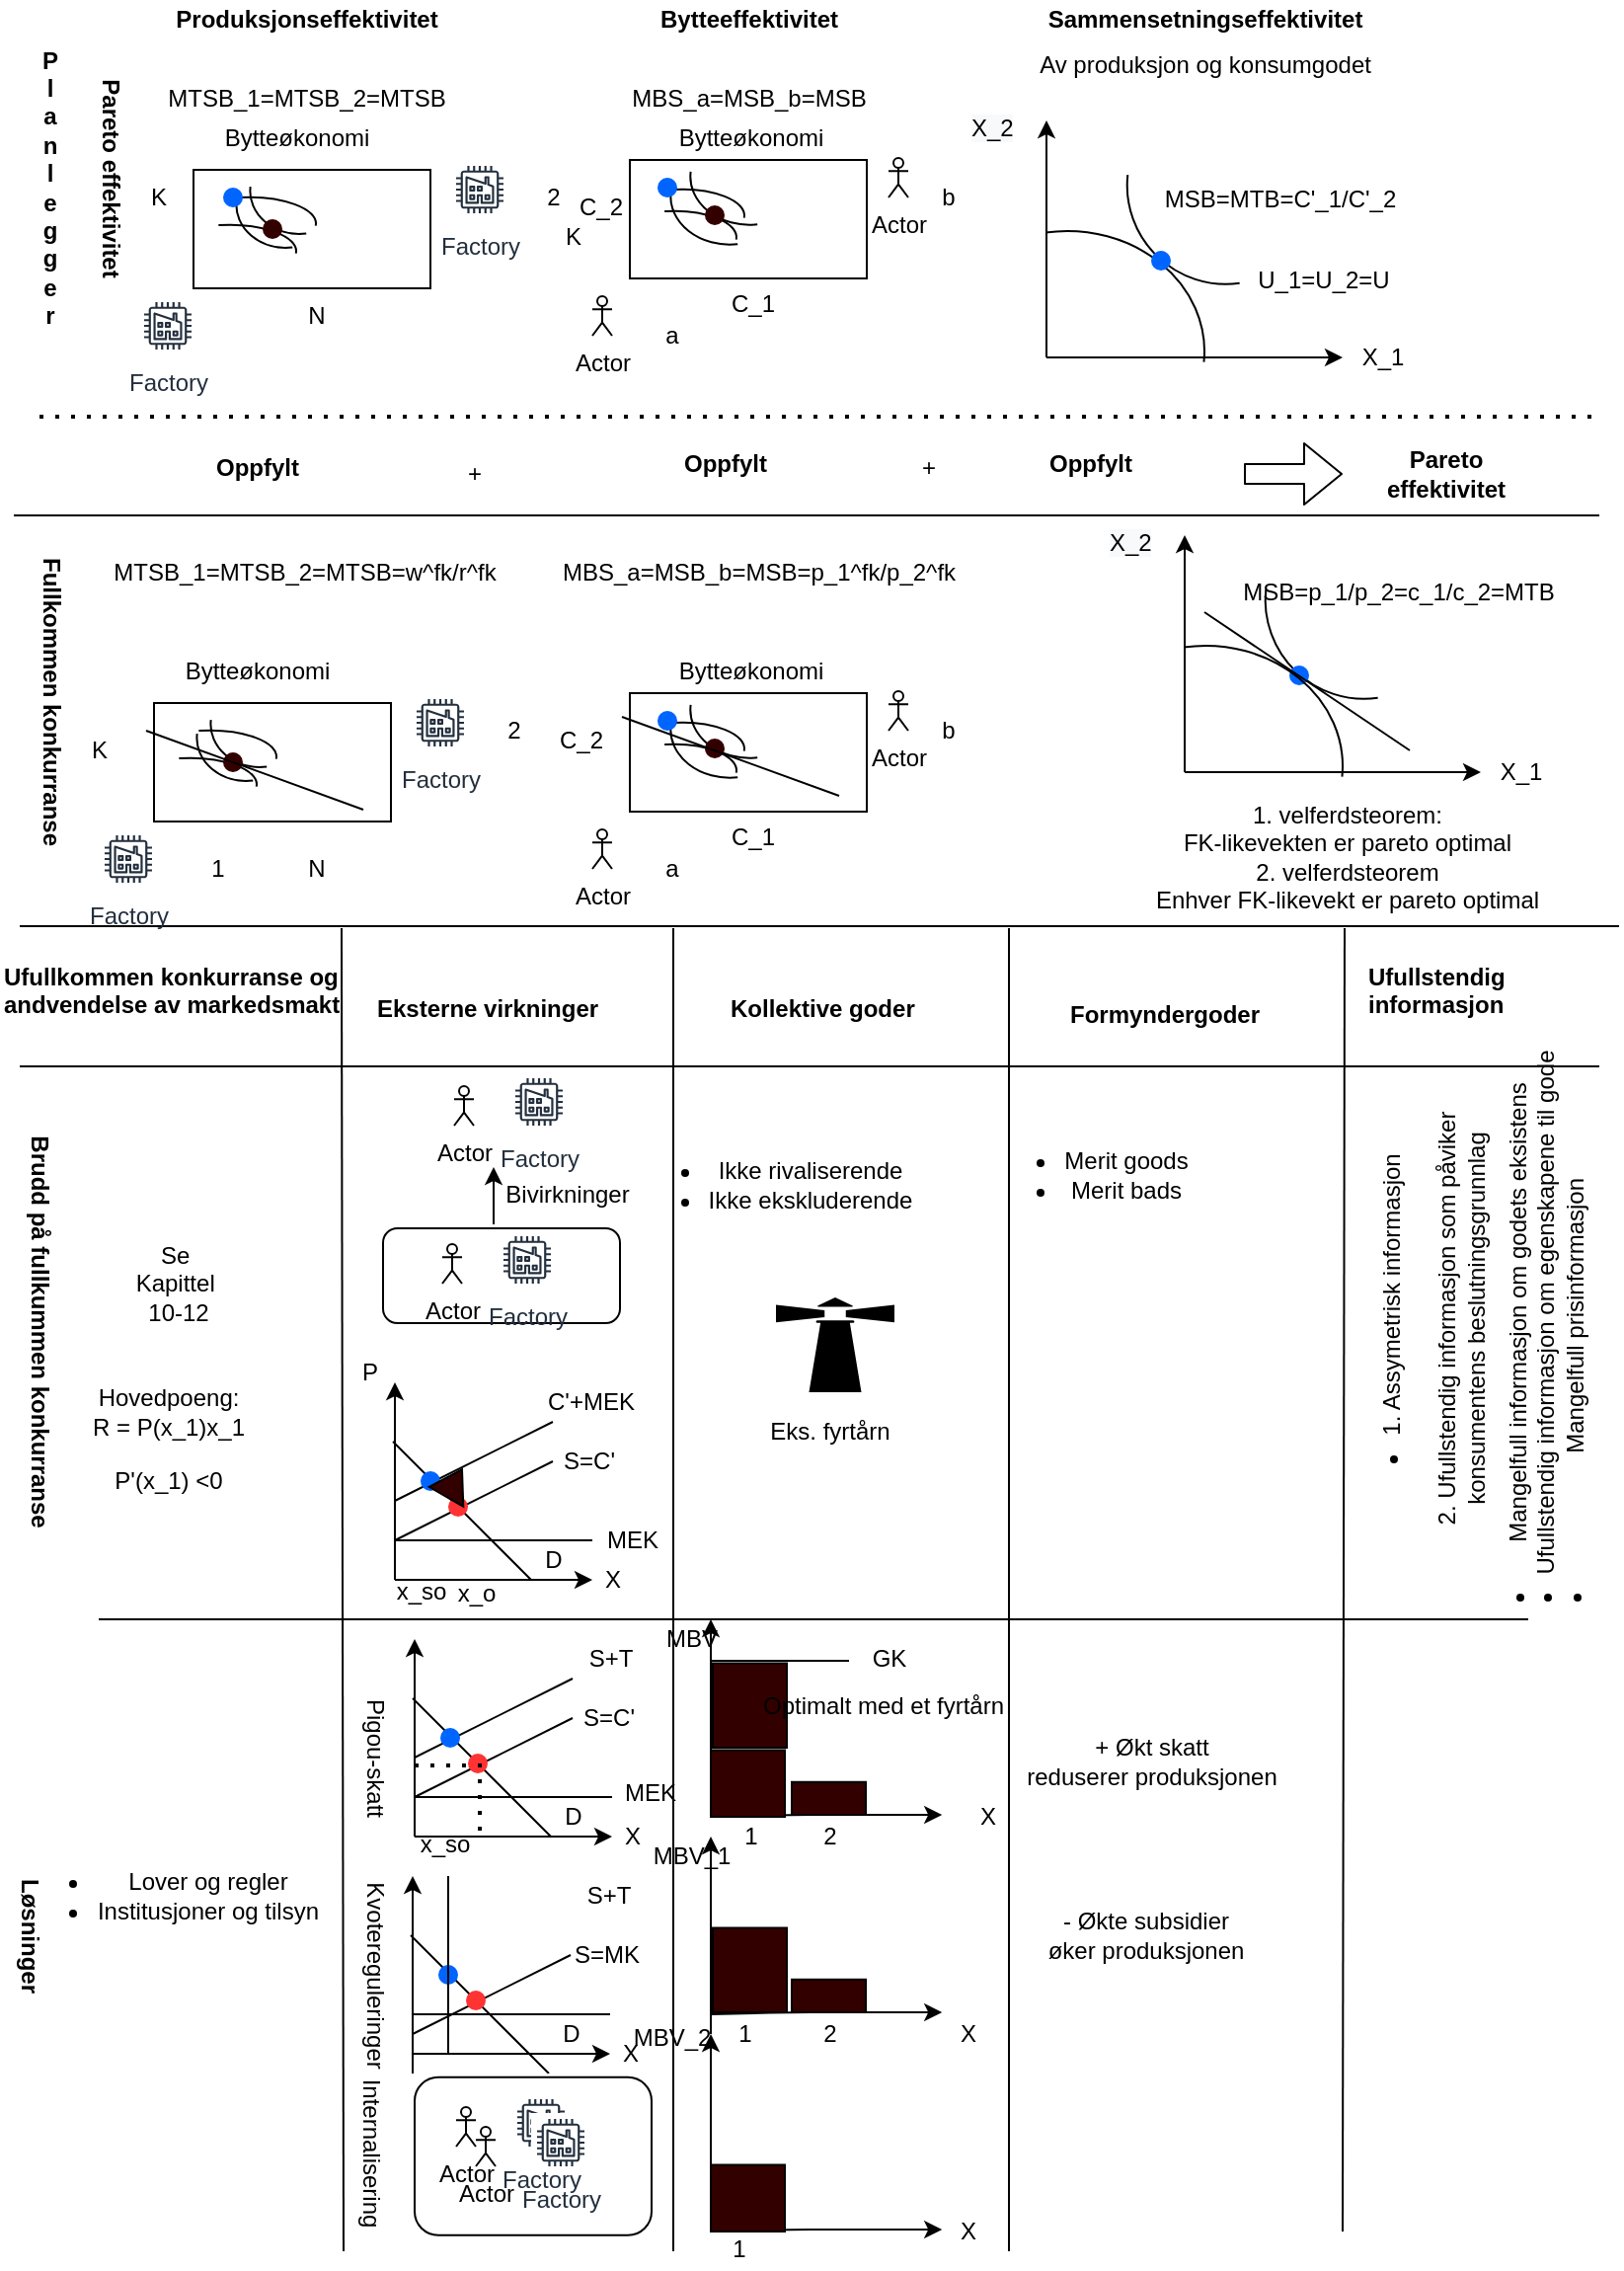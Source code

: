 <mxfile version="13.9.9" type="device"><diagram id="Ke8vl7Ej0EwvxAhwb8VZ" name="Page-1"><mxGraphModel dx="1107" dy="574" grid="1" gridSize="10" guides="1" tooltips="1" connect="1" arrows="1" fold="1" page="1" pageScale="1" pageWidth="827" pageHeight="1169" math="0" shadow="0"><root><mxCell id="0"/><mxCell id="1" parent="0"/><mxCell id="n0IRg9k3ANgAo2Xp6Pt6-3" value="" style="endArrow=none;html=1;" parent="1" edge="1"><mxGeometry width="50" height="50" relative="1" as="geometry"><mxPoint x="10" y="489" as="sourcePoint"/><mxPoint x="820" y="489" as="targetPoint"/></mxGeometry></mxCell><mxCell id="n0IRg9k3ANgAo2Xp6Pt6-4" value="" style="endArrow=none;html=1;" parent="1" edge="1"><mxGeometry width="50" height="50" relative="1" as="geometry"><mxPoint x="50" y="840" as="sourcePoint"/><mxPoint x="774" y="840" as="targetPoint"/></mxGeometry></mxCell><mxCell id="lIBfG_GsXMT6IO8kHWvg-17" value="&lt;b&gt;Løsninger&lt;/b&gt;" style="text;html=1;align=center;verticalAlign=middle;resizable=0;points=[];autosize=1;rotation=90;" parent="1" vertex="1"><mxGeometry x="-20" y="990" width="70" height="20" as="geometry"/></mxCell><mxCell id="InoarvdMMMXdoxbRlYpj-1" value="&lt;b&gt;Produksjonseffektivitet&lt;/b&gt;" style="text;html=1;align=center;verticalAlign=middle;resizable=0;points=[];autosize=1;" parent="1" vertex="1"><mxGeometry x="80" y="20" width="150" height="20" as="geometry"/></mxCell><mxCell id="InoarvdMMMXdoxbRlYpj-2" value="&lt;b&gt;Bytteeffektivitet&lt;/b&gt;" style="text;html=1;align=center;verticalAlign=middle;resizable=0;points=[];autosize=1;" parent="1" vertex="1"><mxGeometry x="324" y="20" width="110" height="20" as="geometry"/></mxCell><mxCell id="InoarvdMMMXdoxbRlYpj-3" value="&lt;b&gt;Sammensetningseffektivitet&lt;/b&gt;" style="text;html=1;align=center;verticalAlign=middle;resizable=0;points=[];autosize=1;" parent="1" vertex="1"><mxGeometry x="525" y="20" width="170" height="20" as="geometry"/></mxCell><mxCell id="J6nHSpGZE2uAEOGTY91F-17" value="&lt;b&gt;P&lt;br&gt;l&lt;br&gt;a&lt;br&gt;n&lt;br&gt;l&lt;br&gt;e&lt;br&gt;g&lt;br&gt;g&lt;br&gt;e&lt;br&gt;r&lt;/b&gt;" style="text;html=1;align=center;verticalAlign=middle;resizable=0;points=[];autosize=1;" parent="1" vertex="1"><mxGeometry x="15" y="40" width="20" height="150" as="geometry"/></mxCell><mxCell id="jiG9hRkLUQ8Kj24RZAQL-1" value="&lt;b&gt;Pareto effektivitet&lt;/b&gt;" style="text;html=1;align=center;verticalAlign=middle;resizable=0;points=[];autosize=1;rotation=90;" parent="1" vertex="1"><mxGeometry x="-4" y="100" width="120" height="20" as="geometry"/></mxCell><mxCell id="jiG9hRkLUQ8Kj24RZAQL-3" value="" style="endArrow=none;html=1;" parent="1" edge="1"><mxGeometry width="50" height="50" relative="1" as="geometry"><mxPoint x="174" y="1160" as="sourcePoint"/><mxPoint x="173" y="490" as="targetPoint"/></mxGeometry></mxCell><mxCell id="jiG9hRkLUQ8Kj24RZAQL-4" value="" style="endArrow=none;html=1;" parent="1" edge="1"><mxGeometry width="50" height="50" relative="1" as="geometry"><mxPoint x="341" y="1160" as="sourcePoint"/><mxPoint x="341" y="490" as="targetPoint"/></mxGeometry></mxCell><mxCell id="jiG9hRkLUQ8Kj24RZAQL-5" value="" style="endArrow=none;html=1;" parent="1" edge="1"><mxGeometry width="50" height="50" relative="1" as="geometry"><mxPoint x="511" y="1160" as="sourcePoint"/><mxPoint x="511" y="490" as="targetPoint"/></mxGeometry></mxCell><mxCell id="jiG9hRkLUQ8Kj24RZAQL-6" value="" style="endArrow=none;html=1;" parent="1" edge="1"><mxGeometry width="50" height="50" relative="1" as="geometry"><mxPoint x="680" y="1150" as="sourcePoint"/><mxPoint x="681" y="490" as="targetPoint"/></mxGeometry></mxCell><mxCell id="jiG9hRkLUQ8Kj24RZAQL-8" value="&lt;b&gt;Ufullkommen konkurranse og &lt;br&gt;andvendelse av markedsmakt&lt;/b&gt;" style="text;whiteSpace=wrap;html=1;" parent="1" vertex="1"><mxGeometry y="501" width="340" height="30" as="geometry"/></mxCell><mxCell id="jiG9hRkLUQ8Kj24RZAQL-10" value="&lt;b&gt;Eksterne virkninger&lt;/b&gt;" style="text;whiteSpace=wrap;html=1;" parent="1" vertex="1"><mxGeometry x="189" y="517" width="130" height="30" as="geometry"/></mxCell><mxCell id="jiG9hRkLUQ8Kj24RZAQL-11" value="&lt;b&gt;Kollektive goder&lt;/b&gt;" style="text;whiteSpace=wrap;html=1;" parent="1" vertex="1"><mxGeometry x="368" y="517" width="110" height="30" as="geometry"/></mxCell><mxCell id="jiG9hRkLUQ8Kj24RZAQL-12" value="&lt;b&gt;Formyndergoder&lt;/b&gt;" style="text;whiteSpace=wrap;html=1;" parent="1" vertex="1"><mxGeometry x="540" y="520" width="110" height="30" as="geometry"/></mxCell><mxCell id="jiG9hRkLUQ8Kj24RZAQL-13" value="&lt;b&gt;Ufullstendig &lt;br&gt;informasjon&lt;/b&gt;" style="text;whiteSpace=wrap;html=1;" parent="1" vertex="1"><mxGeometry x="691" y="501" width="129" height="30" as="geometry"/></mxCell><mxCell id="5MGxHbOWtzV9bT9rzeu6-6" value="" style="endArrow=classic;html=1;" parent="1" edge="1"><mxGeometry width="50" height="50" relative="1" as="geometry"><mxPoint x="200" y="820" as="sourcePoint"/><mxPoint x="200" y="720" as="targetPoint"/></mxGeometry></mxCell><mxCell id="5MGxHbOWtzV9bT9rzeu6-7" value="" style="endArrow=classic;html=1;" parent="1" edge="1"><mxGeometry width="50" height="50" relative="1" as="geometry"><mxPoint x="200" y="820" as="sourcePoint"/><mxPoint x="300" y="820" as="targetPoint"/></mxGeometry></mxCell><mxCell id="5MGxHbOWtzV9bT9rzeu6-10" value="Brudd på fullkummen konkurranse" style="text;html=1;align=center;verticalAlign=middle;resizable=0;points=[];autosize=1;rotation=90;fontStyle=1" parent="1" vertex="1"><mxGeometry x="-85" y="684" width="210" height="20" as="geometry"/></mxCell><mxCell id="5MGxHbOWtzV9bT9rzeu6-14" value="&lt;ul&gt;&lt;li&gt;Ikke rivaliserende&lt;/li&gt;&lt;li&gt;Ikke ekskluderende&lt;/li&gt;&lt;/ul&gt;" style="text;html=1;align=center;verticalAlign=middle;resizable=0;points=[];autosize=1;" parent="1" vertex="1"><mxGeometry x="310" y="590" width="160" height="60" as="geometry"/></mxCell><mxCell id="5MGxHbOWtzV9bT9rzeu6-17" value="" style="endArrow=classic;html=1;" parent="1" edge="1"><mxGeometry width="50" height="50" relative="1" as="geometry"><mxPoint x="360" y="940" as="sourcePoint"/><mxPoint x="360" y="840" as="targetPoint"/></mxGeometry></mxCell><mxCell id="5MGxHbOWtzV9bT9rzeu6-18" value="" style="endArrow=classic;html=1;exitX=0;exitY=1;exitDx=0;exitDy=0;" parent="1" edge="1"><mxGeometry width="50" height="50" relative="1" as="geometry"><mxPoint x="360" y="940" as="sourcePoint"/><mxPoint x="477.1" y="939" as="targetPoint"/><Array as="points"><mxPoint x="400" y="939"/></Array></mxGeometry></mxCell><mxCell id="5MGxHbOWtzV9bT9rzeu6-22" value="&lt;ul&gt;&lt;li&gt;Merit goods&lt;/li&gt;&lt;li&gt;Merit bads&lt;/li&gt;&lt;/ul&gt;" style="text;html=1;align=center;verticalAlign=middle;resizable=0;points=[];autosize=1;" parent="1" vertex="1"><mxGeometry x="490" y="585" width="120" height="60" as="geometry"/></mxCell><mxCell id="5MGxHbOWtzV9bT9rzeu6-23" value="&lt;ul&gt;&lt;li&gt;Mangelfull informasjon om godets eksistens&lt;/li&gt;&lt;li&gt;Ufullstendig informasjon om egenskapene til gode&lt;/li&gt;&lt;li&gt;Mangelfull prisinformasjon&amp;nbsp;&lt;/li&gt;&lt;/ul&gt;" style="text;html=1;align=center;verticalAlign=middle;resizable=0;points=[];autosize=1;rotation=-90;" parent="1" vertex="1"><mxGeometry x="623" y="670" width="320" height="70" as="geometry"/></mxCell><mxCell id="2TFAABhWng_a6qWc3IeO-2" value="" style="endArrow=none;html=1;" parent="1" edge="1"><mxGeometry width="50" height="50" relative="1" as="geometry"><mxPoint x="10" y="560" as="sourcePoint"/><mxPoint x="810" y="560" as="targetPoint"/></mxGeometry></mxCell><mxCell id="oHKfB_dPspw4DBNMBFtS-1" value="MBS_a=MSB_b=MSB" style="text;html=1;align=center;verticalAlign=middle;resizable=0;points=[];autosize=1;" parent="1" vertex="1"><mxGeometry x="314" y="60" width="130" height="20" as="geometry"/></mxCell><mxCell id="l291RPBEPv0exC0N5b2D-1" value="MTSB_1=MTSB_2=MTSB" style="text;html=1;align=center;verticalAlign=middle;resizable=0;points=[];autosize=1;" parent="1" vertex="1"><mxGeometry x="75" y="60" width="160" height="20" as="geometry"/></mxCell><mxCell id="l291RPBEPv0exC0N5b2D-2" value="Av produksjon og konsumgodet" style="text;html=1;align=center;verticalAlign=middle;resizable=0;points=[];autosize=1;" parent="1" vertex="1"><mxGeometry x="520" y="43" width="180" height="20" as="geometry"/></mxCell><mxCell id="l291RPBEPv0exC0N5b2D-3" value="" style="endArrow=classic;html=1;" parent="1" edge="1"><mxGeometry width="50" height="50" relative="1" as="geometry"><mxPoint x="530" y="201" as="sourcePoint"/><mxPoint x="530" y="81" as="targetPoint"/></mxGeometry></mxCell><mxCell id="l291RPBEPv0exC0N5b2D-4" value="" style="endArrow=classic;html=1;" parent="1" edge="1"><mxGeometry width="50" height="50" relative="1" as="geometry"><mxPoint x="530" y="201" as="sourcePoint"/><mxPoint x="680" y="201" as="targetPoint"/></mxGeometry></mxCell><mxCell id="l291RPBEPv0exC0N5b2D-5" value="X_1" style="text;html=1;align=center;verticalAlign=middle;resizable=0;points=[];autosize=1;" parent="1" vertex="1"><mxGeometry x="680" y="191" width="40" height="20" as="geometry"/></mxCell><mxCell id="l291RPBEPv0exC0N5b2D-6" value="&lt;span style=&quot;color: rgb(0 , 0 , 0) ; font-family: &amp;#34;helvetica&amp;#34; ; font-size: 12px ; font-style: normal ; font-weight: 400 ; letter-spacing: normal ; text-align: center ; text-indent: 0px ; text-transform: none ; word-spacing: 0px ; background-color: rgb(248 , 249 , 250) ; display: inline ; float: none&quot;&gt;X_2&lt;/span&gt;" style="text;whiteSpace=wrap;html=1;" parent="1" vertex="1"><mxGeometry x="490" y="71" width="50" height="30" as="geometry"/></mxCell><mxCell id="l291RPBEPv0exC0N5b2D-8" value="" style="verticalLabelPosition=bottom;verticalAlign=top;html=1;shape=mxgraph.basic.arc;startAngle=0.975;endAngle=0.264;rotation=0;" parent="1" vertex="1"><mxGeometry x="470.87" y="137" width="139.13" height="121.87" as="geometry"/></mxCell><mxCell id="l291RPBEPv0exC0N5b2D-13" value="" style="rounded=0;whiteSpace=wrap;html=1;" parent="1" vertex="1"><mxGeometry x="319" y="101" width="120" height="60" as="geometry"/></mxCell><mxCell id="l291RPBEPv0exC0N5b2D-14" value="Actor" style="shape=umlActor;verticalLabelPosition=bottom;verticalAlign=top;html=1;outlineConnect=0;" parent="1" vertex="1"><mxGeometry x="300" y="170" width="10" height="20" as="geometry"/></mxCell><mxCell id="l291RPBEPv0exC0N5b2D-15" value="Actor" style="shape=umlActor;verticalLabelPosition=bottom;verticalAlign=top;html=1;outlineConnect=0;" parent="1" vertex="1"><mxGeometry x="450" y="100" width="10" height="20" as="geometry"/></mxCell><mxCell id="l291RPBEPv0exC0N5b2D-16" value="Factory" style="outlineConnect=0;fontColor=#232F3E;gradientColor=none;strokeColor=#232F3E;fillColor=#ffffff;dashed=0;verticalLabelPosition=bottom;verticalAlign=top;align=center;html=1;fontSize=12;fontStyle=0;aspect=fixed;shape=mxgraph.aws4.resourceIcon;resIcon=mxgraph.aws4.factory;" parent="1" vertex="1"><mxGeometry x="70" y="170" width="30" height="30" as="geometry"/></mxCell><mxCell id="l291RPBEPv0exC0N5b2D-18" value="Factory" style="outlineConnect=0;fontColor=#232F3E;gradientColor=none;strokeColor=#232F3E;fillColor=#ffffff;dashed=0;verticalLabelPosition=bottom;verticalAlign=top;align=center;html=1;fontSize=12;fontStyle=0;aspect=fixed;shape=mxgraph.aws4.resourceIcon;resIcon=mxgraph.aws4.factory;" parent="1" vertex="1"><mxGeometry x="228" y="101" width="30" height="30" as="geometry"/></mxCell><mxCell id="l291RPBEPv0exC0N5b2D-19" value="" style="verticalLabelPosition=bottom;verticalAlign=top;html=1;shape=mxgraph.basic.arc;startAngle=0.975;endAngle=0.264;rotation=-179;" parent="1" vertex="1"><mxGeometry x="570.865" y="63.865" width="100" height="100" as="geometry"/></mxCell><mxCell id="l291RPBEPv0exC0N5b2D-20" value="" style="shape=ellipse;fillColor=#0065FF;strokeColor=none;html=1" parent="1" vertex="1"><mxGeometry x="583" y="147" width="10" height="10" as="geometry"/></mxCell><mxCell id="l291RPBEPv0exC0N5b2D-21" value="" style="verticalLabelPosition=bottom;verticalAlign=top;html=1;shape=mxgraph.basic.arc;startAngle=0.975;endAngle=0.264;rotation=-179;" parent="1" vertex="1"><mxGeometry x="339.65" y="95.4" width="59.42" height="48.44" as="geometry"/></mxCell><mxCell id="l291RPBEPv0exC0N5b2D-22" value="" style="verticalLabelPosition=bottom;verticalAlign=top;html=1;shape=mxgraph.basic.arc;startAngle=0.975;endAngle=0.264;rotation=0;" parent="1" vertex="1"><mxGeometry x="314" y="115.87" width="63" height="26.56" as="geometry"/></mxCell><mxCell id="l291RPBEPv0exC0N5b2D-23" value="" style="shape=ellipse;fillColor=#0065FF;strokeColor=none;html=1" parent="1" vertex="1"><mxGeometry x="333" y="110" width="10" height="10" as="geometry"/></mxCell><mxCell id="l291RPBEPv0exC0N5b2D-29" value="MBS_a=MSB_b=MSB=p_1^fk/p_2^fk" style="text;html=1;align=center;verticalAlign=middle;resizable=0;points=[];autosize=1;" parent="1" vertex="1"><mxGeometry x="279" y="300" width="210" height="20" as="geometry"/></mxCell><mxCell id="l291RPBEPv0exC0N5b2D-30" value="MTSB_1=MTSB_2=MTSB=w^fk/r^fk" style="text;html=1;align=center;verticalAlign=middle;resizable=0;points=[];autosize=1;" parent="1" vertex="1"><mxGeometry x="49" y="300" width="210" height="20" as="geometry"/></mxCell><mxCell id="l291RPBEPv0exC0N5b2D-32" value="MSB=MTB=C'_1/C'_2" style="text;html=1;align=center;verticalAlign=middle;resizable=0;points=[];autosize=1;" parent="1" vertex="1"><mxGeometry x="583" y="111" width="130" height="20" as="geometry"/></mxCell><mxCell id="l291RPBEPv0exC0N5b2D-33" value="" style="endArrow=classic;html=1;" parent="1" edge="1"><mxGeometry width="50" height="50" relative="1" as="geometry"><mxPoint x="600" y="411" as="sourcePoint"/><mxPoint x="600" y="291" as="targetPoint"/></mxGeometry></mxCell><mxCell id="l291RPBEPv0exC0N5b2D-34" value="" style="endArrow=classic;html=1;" parent="1" edge="1"><mxGeometry width="50" height="50" relative="1" as="geometry"><mxPoint x="600" y="411" as="sourcePoint"/><mxPoint x="750" y="411" as="targetPoint"/></mxGeometry></mxCell><mxCell id="l291RPBEPv0exC0N5b2D-35" value="X_1" style="text;html=1;align=center;verticalAlign=middle;resizable=0;points=[];autosize=1;" parent="1" vertex="1"><mxGeometry x="750" y="401" width="40" height="20" as="geometry"/></mxCell><mxCell id="l291RPBEPv0exC0N5b2D-36" value="&lt;span style=&quot;color: rgb(0 , 0 , 0) ; font-family: &amp;#34;helvetica&amp;#34; ; font-size: 12px ; font-style: normal ; font-weight: 400 ; letter-spacing: normal ; text-align: center ; text-indent: 0px ; text-transform: none ; word-spacing: 0px ; background-color: rgb(248 , 249 , 250) ; display: inline ; float: none&quot;&gt;X_2&lt;/span&gt;" style="text;whiteSpace=wrap;html=1;" parent="1" vertex="1"><mxGeometry x="560" y="281" width="50" height="30" as="geometry"/></mxCell><mxCell id="l291RPBEPv0exC0N5b2D-37" value="" style="verticalLabelPosition=bottom;verticalAlign=top;html=1;shape=mxgraph.basic.arc;startAngle=0.975;endAngle=0.264;rotation=-179;" parent="1" vertex="1"><mxGeometry x="640.865" y="273.865" width="100" height="100" as="geometry"/></mxCell><mxCell id="l291RPBEPv0exC0N5b2D-38" value="" style="shape=ellipse;fillColor=#0065FF;strokeColor=none;html=1" parent="1" vertex="1"><mxGeometry x="653" y="357" width="10" height="10" as="geometry"/></mxCell><mxCell id="l291RPBEPv0exC0N5b2D-40" value="" style="rounded=0;whiteSpace=wrap;html=1;" parent="1" vertex="1"><mxGeometry x="98" y="106" width="120" height="60" as="geometry"/></mxCell><mxCell id="l291RPBEPv0exC0N5b2D-41" value="" style="verticalLabelPosition=bottom;verticalAlign=top;html=1;shape=mxgraph.basic.arc;startAngle=0.975;endAngle=0.264;rotation=-179;" parent="1" vertex="1"><mxGeometry x="119.7" y="102.32" width="49.77" height="43.12" as="geometry"/></mxCell><mxCell id="l291RPBEPv0exC0N5b2D-42" value="" style="verticalLabelPosition=bottom;verticalAlign=top;html=1;shape=mxgraph.basic.arc;startAngle=0.975;endAngle=0.264;rotation=0;" parent="1" vertex="1"><mxGeometry x="92" y="119.87" width="68" height="26.56" as="geometry"/></mxCell><mxCell id="l291RPBEPv0exC0N5b2D-43" value="" style="shape=ellipse;fillColor=#0065FF;strokeColor=none;html=1" parent="1" vertex="1"><mxGeometry x="113" y="115" width="10" height="10" as="geometry"/></mxCell><mxCell id="l291RPBEPv0exC0N5b2D-44" value="+" style="text;html=1;align=center;verticalAlign=middle;resizable=0;points=[];autosize=1;" parent="1" vertex="1"><mxGeometry x="230" y="250" width="20" height="20" as="geometry"/></mxCell><mxCell id="l291RPBEPv0exC0N5b2D-45" value="Oppfylt" style="text;html=1;align=center;verticalAlign=middle;resizable=0;points=[];autosize=1;fontStyle=1" parent="1" vertex="1"><mxGeometry x="100" y="247" width="60" height="20" as="geometry"/></mxCell><mxCell id="l291RPBEPv0exC0N5b2D-46" value="Oppfylt" style="text;html=1;align=center;verticalAlign=middle;resizable=0;points=[];autosize=1;fontStyle=1" parent="1" vertex="1"><mxGeometry x="337" y="245" width="60" height="20" as="geometry"/></mxCell><mxCell id="l291RPBEPv0exC0N5b2D-47" value="Oppfylt" style="text;html=1;align=center;verticalAlign=middle;resizable=0;points=[];autosize=1;fontStyle=1" parent="1" vertex="1"><mxGeometry x="522" y="245" width="60" height="20" as="geometry"/></mxCell><mxCell id="l291RPBEPv0exC0N5b2D-50" value="" style="endArrow=none;html=1;" parent="1" edge="1"><mxGeometry width="50" height="50" relative="1" as="geometry"><mxPoint x="7" y="281" as="sourcePoint"/><mxPoint x="810" y="281" as="targetPoint"/></mxGeometry></mxCell><mxCell id="l291RPBEPv0exC0N5b2D-51" value="+" style="text;html=1;align=center;verticalAlign=middle;resizable=0;points=[];autosize=1;" parent="1" vertex="1"><mxGeometry x="460" y="247" width="20" height="20" as="geometry"/></mxCell><mxCell id="l291RPBEPv0exC0N5b2D-52" value="" style="shape=flexArrow;endArrow=classic;html=1;" parent="1" edge="1"><mxGeometry width="50" height="50" relative="1" as="geometry"><mxPoint x="630" y="260" as="sourcePoint"/><mxPoint x="680" y="260" as="targetPoint"/></mxGeometry></mxCell><mxCell id="l291RPBEPv0exC0N5b2D-53" value="&lt;b&gt;Pareto &lt;br&gt;effektivitet&lt;/b&gt;" style="text;html=1;align=center;verticalAlign=middle;resizable=0;points=[];autosize=1;rotation=0;" parent="1" vertex="1"><mxGeometry x="692" y="245" width="80" height="30" as="geometry"/></mxCell><mxCell id="l291RPBEPv0exC0N5b2D-54" value="" style="verticalLabelPosition=bottom;verticalAlign=top;html=1;shape=mxgraph.basic.arc;startAngle=0.975;endAngle=0.264;rotation=0;" parent="1" vertex="1"><mxGeometry x="540.87" y="347" width="139.13" height="121.87" as="geometry"/></mxCell><mxCell id="l291RPBEPv0exC0N5b2D-55" value="&lt;b&gt;Fullkommen konkurranse&lt;/b&gt;" style="text;html=1;align=center;verticalAlign=middle;resizable=0;points=[];autosize=1;rotation=90;" parent="1" vertex="1"><mxGeometry x="-54" y="365" width="160" height="20" as="geometry"/></mxCell><mxCell id="l291RPBEPv0exC0N5b2D-56" value="" style="endArrow=none;html=1;" parent="1" edge="1"><mxGeometry width="50" height="50" relative="1" as="geometry"><mxPoint x="610" y="330" as="sourcePoint"/><mxPoint x="714" y="400" as="targetPoint"/></mxGeometry></mxCell><mxCell id="l291RPBEPv0exC0N5b2D-57" value="MSB=p_1/p_2=c_1/c_2=MTB" style="text;html=1;align=center;verticalAlign=middle;resizable=0;points=[];autosize=1;" parent="1" vertex="1"><mxGeometry x="623" y="310" width="170" height="20" as="geometry"/></mxCell><mxCell id="l291RPBEPv0exC0N5b2D-58" value="1. velferdsteorem:&lt;br&gt;FK-likevekten er pareto optimal&lt;br&gt;2. velferdsteorem&lt;br&gt;Enhver FK-likevekt er pareto optimal" style="text;html=1;align=center;verticalAlign=middle;resizable=0;points=[];autosize=1;" parent="1" vertex="1"><mxGeometry x="577.47" y="424" width="210" height="60" as="geometry"/></mxCell><mxCell id="l291RPBEPv0exC0N5b2D-60" value="" style="endArrow=none;dashed=1;html=1;dashPattern=1 3;strokeWidth=2;" parent="1" edge="1"><mxGeometry width="50" height="50" relative="1" as="geometry"><mxPoint x="20" y="231" as="sourcePoint"/><mxPoint x="810" y="231" as="targetPoint"/></mxGeometry></mxCell><mxCell id="l291RPBEPv0exC0N5b2D-61" value="a" style="text;html=1;align=center;verticalAlign=middle;resizable=0;points=[];autosize=1;" parent="1" vertex="1"><mxGeometry x="330" y="180" width="20" height="20" as="geometry"/></mxCell><mxCell id="l291RPBEPv0exC0N5b2D-62" value="b" style="text;html=1;align=center;verticalAlign=middle;resizable=0;points=[];autosize=1;" parent="1" vertex="1"><mxGeometry x="470" y="110" width="20" height="20" as="geometry"/></mxCell><mxCell id="l291RPBEPv0exC0N5b2D-63" value="N" style="text;html=1;align=center;verticalAlign=middle;resizable=0;points=[];autosize=1;" parent="1" vertex="1"><mxGeometry x="150" y="170" width="20" height="20" as="geometry"/></mxCell><mxCell id="l291RPBEPv0exC0N5b2D-64" value="2" style="text;html=1;align=center;verticalAlign=middle;resizable=0;points=[];autosize=1;" parent="1" vertex="1"><mxGeometry x="270" y="110" width="20" height="20" as="geometry"/></mxCell><mxCell id="jZb1NV18ydKtr-wNUEVT-1" value="&lt;ul&gt;&lt;li&gt;Lover og regler&lt;/li&gt;&lt;li&gt;Institusjoner og tilsyn&lt;/li&gt;&lt;/ul&gt;" style="text;html=1;align=center;verticalAlign=middle;resizable=0;points=[];autosize=1;" parent="1" vertex="1"><mxGeometry y="950" width="170" height="60" as="geometry"/></mxCell><mxCell id="jZb1NV18ydKtr-wNUEVT-2" value="Se&amp;nbsp;&lt;br&gt;Kapittel&amp;nbsp;&lt;br&gt;10-12" style="text;html=1;align=center;verticalAlign=middle;resizable=0;points=[];autosize=1;" parent="1" vertex="1"><mxGeometry x="60" y="645" width="60" height="50" as="geometry"/></mxCell><mxCell id="jZb1NV18ydKtr-wNUEVT-3" value="Hovedpoeng:&lt;br&gt;R = P(x_1)x_1" style="text;html=1;align=center;verticalAlign=middle;resizable=0;points=[];autosize=1;" parent="1" vertex="1"><mxGeometry x="40" y="720" width="90" height="30" as="geometry"/></mxCell><mxCell id="jZb1NV18ydKtr-wNUEVT-4" value="P'(x_1) &amp;lt;0" style="text;html=1;align=center;verticalAlign=middle;resizable=0;points=[];autosize=1;" parent="1" vertex="1"><mxGeometry x="50" y="760" width="70" height="20" as="geometry"/></mxCell><mxCell id="jZb1NV18ydKtr-wNUEVT-6" value="Actor" style="shape=umlActor;verticalLabelPosition=bottom;verticalAlign=top;html=1;outlineConnect=0;" parent="1" vertex="1"><mxGeometry x="230" y="570" width="10" height="20" as="geometry"/></mxCell><mxCell id="jZb1NV18ydKtr-wNUEVT-7" value="Factory" style="outlineConnect=0;fontColor=#232F3E;gradientColor=none;strokeColor=#232F3E;fillColor=#ffffff;dashed=0;verticalLabelPosition=bottom;verticalAlign=top;align=center;html=1;fontSize=12;fontStyle=0;aspect=fixed;shape=mxgraph.aws4.resourceIcon;resIcon=mxgraph.aws4.factory;" parent="1" vertex="1"><mxGeometry x="258" y="563" width="30" height="30" as="geometry"/></mxCell><mxCell id="jZb1NV18ydKtr-wNUEVT-8" value="" style="rounded=1;whiteSpace=wrap;html=1;" parent="1" vertex="1"><mxGeometry x="194" y="642" width="120" height="48" as="geometry"/></mxCell><mxCell id="jZb1NV18ydKtr-wNUEVT-9" value="Actor" style="shape=umlActor;verticalLabelPosition=bottom;verticalAlign=top;html=1;outlineConnect=0;" parent="1" vertex="1"><mxGeometry x="224" y="650" width="10" height="20" as="geometry"/></mxCell><mxCell id="jZb1NV18ydKtr-wNUEVT-10" value="Factory" style="outlineConnect=0;fontColor=#232F3E;gradientColor=none;strokeColor=#232F3E;fillColor=#ffffff;dashed=0;verticalLabelPosition=bottom;verticalAlign=top;align=center;html=1;fontSize=12;fontStyle=0;aspect=fixed;shape=mxgraph.aws4.resourceIcon;resIcon=mxgraph.aws4.factory;" parent="1" vertex="1"><mxGeometry x="252" y="643" width="30" height="30" as="geometry"/></mxCell><mxCell id="jZb1NV18ydKtr-wNUEVT-11" value="" style="endArrow=classic;html=1;" parent="1" edge="1"><mxGeometry width="50" height="50" relative="1" as="geometry"><mxPoint x="250" y="640" as="sourcePoint"/><mxPoint x="250" y="611" as="targetPoint"/></mxGeometry></mxCell><mxCell id="jZb1NV18ydKtr-wNUEVT-12" value="Bivirkninger" style="text;html=1;align=center;verticalAlign=middle;resizable=0;points=[];autosize=1;" parent="1" vertex="1"><mxGeometry x="247" y="615" width="80" height="20" as="geometry"/></mxCell><mxCell id="jZb1NV18ydKtr-wNUEVT-13" value="Bytteøkonomi" style="text;html=1;align=center;verticalAlign=middle;resizable=0;points=[];autosize=1;" parent="1" vertex="1"><mxGeometry x="105" y="80" width="90" height="20" as="geometry"/></mxCell><mxCell id="jZb1NV18ydKtr-wNUEVT-14" value="Bytteøkonomi" style="text;html=1;align=center;verticalAlign=middle;resizable=0;points=[];autosize=1;" parent="1" vertex="1"><mxGeometry x="335" y="80" width="90" height="20" as="geometry"/></mxCell><mxCell id="jZb1NV18ydKtr-wNUEVT-15" value="U_1=U_2=U" style="text;html=1;align=center;verticalAlign=middle;resizable=0;points=[];autosize=1;" parent="1" vertex="1"><mxGeometry x="630" y="152" width="80" height="20" as="geometry"/></mxCell><mxCell id="jZb1NV18ydKtr-wNUEVT-16" value="" style="endArrow=none;html=1;" parent="1" edge="1"><mxGeometry width="50" height="50" relative="1" as="geometry"><mxPoint x="199" y="750" as="sourcePoint"/><mxPoint x="269" y="820" as="targetPoint"/></mxGeometry></mxCell><mxCell id="jZb1NV18ydKtr-wNUEVT-17" value="D" style="text;html=1;align=center;verticalAlign=middle;resizable=0;points=[];autosize=1;" parent="1" vertex="1"><mxGeometry x="270" y="800" width="20" height="20" as="geometry"/></mxCell><mxCell id="jZb1NV18ydKtr-wNUEVT-18" value="" style="endArrow=none;html=1;" parent="1" edge="1"><mxGeometry width="50" height="50" relative="1" as="geometry"><mxPoint x="200" y="800" as="sourcePoint"/><mxPoint x="300" y="800" as="targetPoint"/></mxGeometry></mxCell><mxCell id="jZb1NV18ydKtr-wNUEVT-19" value="MEK" style="text;html=1;align=center;verticalAlign=middle;resizable=0;points=[];autosize=1;" parent="1" vertex="1"><mxGeometry x="300" y="790" width="40" height="20" as="geometry"/></mxCell><mxCell id="jZb1NV18ydKtr-wNUEVT-20" value="" style="endArrow=none;html=1;" parent="1" edge="1"><mxGeometry width="50" height="50" relative="1" as="geometry"><mxPoint x="200" y="800" as="sourcePoint"/><mxPoint x="280" y="760" as="targetPoint"/></mxGeometry></mxCell><mxCell id="jZb1NV18ydKtr-wNUEVT-21" value="" style="endArrow=none;html=1;" parent="1" edge="1"><mxGeometry width="50" height="50" relative="1" as="geometry"><mxPoint x="200" y="780" as="sourcePoint"/><mxPoint x="280" y="740" as="targetPoint"/></mxGeometry></mxCell><mxCell id="jZb1NV18ydKtr-wNUEVT-22" value="S=C'" style="text;html=1;align=center;verticalAlign=middle;resizable=0;points=[];autosize=1;" parent="1" vertex="1"><mxGeometry x="278" y="750" width="40" height="20" as="geometry"/></mxCell><mxCell id="jZb1NV18ydKtr-wNUEVT-23" value="C'+MEK" style="text;html=1;align=center;verticalAlign=middle;resizable=0;points=[];autosize=1;" parent="1" vertex="1"><mxGeometry x="269" y="720" width="60" height="20" as="geometry"/></mxCell><mxCell id="jZb1NV18ydKtr-wNUEVT-24" value="X" style="text;html=1;align=center;verticalAlign=middle;resizable=0;points=[];autosize=1;" parent="1" vertex="1"><mxGeometry x="300" y="810" width="20" height="20" as="geometry"/></mxCell><mxCell id="jZb1NV18ydKtr-wNUEVT-25" value="P" style="text;html=1;align=center;verticalAlign=middle;resizable=0;points=[];autosize=1;" parent="1" vertex="1"><mxGeometry x="177" y="705" width="20" height="20" as="geometry"/></mxCell><mxCell id="jZb1NV18ydKtr-wNUEVT-26" value="" style="shape=ellipse;fillColor=#FF3333;strokeColor=none;html=1" parent="1" vertex="1"><mxGeometry x="227" y="778" width="10" height="10" as="geometry"/></mxCell><mxCell id="jZb1NV18ydKtr-wNUEVT-27" value="" style="shape=ellipse;fillColor=#0065FF;strokeColor=none;html=1" parent="1" vertex="1"><mxGeometry x="213" y="765" width="10" height="10" as="geometry"/></mxCell><mxCell id="jZb1NV18ydKtr-wNUEVT-28" value="" style="endArrow=classic;html=1;" parent="1" edge="1"><mxGeometry width="50" height="50" relative="1" as="geometry"><mxPoint x="210" y="950" as="sourcePoint"/><mxPoint x="210" y="850" as="targetPoint"/></mxGeometry></mxCell><mxCell id="jZb1NV18ydKtr-wNUEVT-29" value="" style="endArrow=classic;html=1;" parent="1" edge="1"><mxGeometry width="50" height="50" relative="1" as="geometry"><mxPoint x="210" y="950" as="sourcePoint"/><mxPoint x="310" y="950" as="targetPoint"/></mxGeometry></mxCell><mxCell id="jZb1NV18ydKtr-wNUEVT-30" value="" style="endArrow=none;html=1;" parent="1" edge="1"><mxGeometry width="50" height="50" relative="1" as="geometry"><mxPoint x="209" y="880" as="sourcePoint"/><mxPoint x="279" y="950" as="targetPoint"/></mxGeometry></mxCell><mxCell id="jZb1NV18ydKtr-wNUEVT-31" value="D" style="text;html=1;align=center;verticalAlign=middle;resizable=0;points=[];autosize=1;" parent="1" vertex="1"><mxGeometry x="280" y="930" width="20" height="20" as="geometry"/></mxCell><mxCell id="jZb1NV18ydKtr-wNUEVT-32" value="" style="endArrow=none;html=1;" parent="1" edge="1"><mxGeometry width="50" height="50" relative="1" as="geometry"><mxPoint x="210" y="930" as="sourcePoint"/><mxPoint x="310" y="930" as="targetPoint"/></mxGeometry></mxCell><mxCell id="jZb1NV18ydKtr-wNUEVT-33" value="" style="endArrow=none;html=1;" parent="1" edge="1"><mxGeometry width="50" height="50" relative="1" as="geometry"><mxPoint x="210" y="930" as="sourcePoint"/><mxPoint x="290" y="890" as="targetPoint"/></mxGeometry></mxCell><mxCell id="jZb1NV18ydKtr-wNUEVT-34" value="" style="endArrow=none;html=1;" parent="1" edge="1"><mxGeometry width="50" height="50" relative="1" as="geometry"><mxPoint x="210" y="910" as="sourcePoint"/><mxPoint x="290" y="870" as="targetPoint"/></mxGeometry></mxCell><mxCell id="jZb1NV18ydKtr-wNUEVT-35" value="S=C'" style="text;html=1;align=center;verticalAlign=middle;resizable=0;points=[];autosize=1;" parent="1" vertex="1"><mxGeometry x="288" y="880" width="40" height="20" as="geometry"/></mxCell><mxCell id="jZb1NV18ydKtr-wNUEVT-36" value="S+T" style="text;html=1;align=center;verticalAlign=middle;resizable=0;points=[];autosize=1;" parent="1" vertex="1"><mxGeometry x="289" y="850" width="40" height="20" as="geometry"/></mxCell><mxCell id="jZb1NV18ydKtr-wNUEVT-37" value="X" style="text;html=1;align=center;verticalAlign=middle;resizable=0;points=[];autosize=1;" parent="1" vertex="1"><mxGeometry x="310" y="940" width="20" height="20" as="geometry"/></mxCell><mxCell id="jZb1NV18ydKtr-wNUEVT-38" value="" style="shape=ellipse;fillColor=#FF3333;strokeColor=none;html=1" parent="1" vertex="1"><mxGeometry x="237" y="908" width="10" height="10" as="geometry"/></mxCell><mxCell id="jZb1NV18ydKtr-wNUEVT-39" value="" style="shape=ellipse;fillColor=#0065FF;strokeColor=none;html=1" parent="1" vertex="1"><mxGeometry x="223" y="895" width="10" height="10" as="geometry"/></mxCell><mxCell id="jZb1NV18ydKtr-wNUEVT-40" value="Pigou-skatt" style="text;html=1;align=center;verticalAlign=middle;resizable=0;points=[];autosize=1;rotation=90;" parent="1" vertex="1"><mxGeometry x="150" y="900" width="80" height="20" as="geometry"/></mxCell><mxCell id="jZb1NV18ydKtr-wNUEVT-41" value="" style="endArrow=classic;html=1;" parent="1" edge="1"><mxGeometry width="50" height="50" relative="1" as="geometry"><mxPoint x="209" y="1070" as="sourcePoint"/><mxPoint x="209" y="970" as="targetPoint"/></mxGeometry></mxCell><mxCell id="jZb1NV18ydKtr-wNUEVT-42" value="" style="endArrow=classic;html=1;" parent="1" edge="1"><mxGeometry width="50" height="50" relative="1" as="geometry"><mxPoint x="209" y="1060" as="sourcePoint"/><mxPoint x="309" y="1060" as="targetPoint"/></mxGeometry></mxCell><mxCell id="jZb1NV18ydKtr-wNUEVT-43" value="" style="endArrow=none;html=1;" parent="1" edge="1"><mxGeometry width="50" height="50" relative="1" as="geometry"><mxPoint x="208" y="1000" as="sourcePoint"/><mxPoint x="278" y="1070" as="targetPoint"/></mxGeometry></mxCell><mxCell id="jZb1NV18ydKtr-wNUEVT-44" value="D" style="text;html=1;align=center;verticalAlign=middle;resizable=0;points=[];autosize=1;" parent="1" vertex="1"><mxGeometry x="279" y="1040" width="20" height="20" as="geometry"/></mxCell><mxCell id="jZb1NV18ydKtr-wNUEVT-45" value="" style="endArrow=none;html=1;" parent="1" edge="1"><mxGeometry width="50" height="50" relative="1" as="geometry"><mxPoint x="209" y="1040" as="sourcePoint"/><mxPoint x="309" y="1040" as="targetPoint"/></mxGeometry></mxCell><mxCell id="jZb1NV18ydKtr-wNUEVT-46" value="" style="endArrow=none;html=1;" parent="1" edge="1"><mxGeometry width="50" height="50" relative="1" as="geometry"><mxPoint x="209" y="1050" as="sourcePoint"/><mxPoint x="289" y="1010" as="targetPoint"/></mxGeometry></mxCell><mxCell id="jZb1NV18ydKtr-wNUEVT-48" value="S=MK" style="text;html=1;align=center;verticalAlign=middle;resizable=0;points=[];autosize=1;" parent="1" vertex="1"><mxGeometry x="282" y="1000" width="50" height="20" as="geometry"/></mxCell><mxCell id="jZb1NV18ydKtr-wNUEVT-49" value="S+T" style="text;html=1;align=center;verticalAlign=middle;resizable=0;points=[];autosize=1;" parent="1" vertex="1"><mxGeometry x="288" y="970" width="40" height="20" as="geometry"/></mxCell><mxCell id="jZb1NV18ydKtr-wNUEVT-50" value="X" style="text;html=1;align=center;verticalAlign=middle;resizable=0;points=[];autosize=1;" parent="1" vertex="1"><mxGeometry x="309" y="1050" width="20" height="20" as="geometry"/></mxCell><mxCell id="jZb1NV18ydKtr-wNUEVT-51" value="" style="shape=ellipse;fillColor=#FF3333;strokeColor=none;html=1" parent="1" vertex="1"><mxGeometry x="236" y="1028" width="10" height="10" as="geometry"/></mxCell><mxCell id="jZb1NV18ydKtr-wNUEVT-52" value="" style="shape=ellipse;fillColor=#0065FF;strokeColor=none;html=1" parent="1" vertex="1"><mxGeometry x="222" y="1015" width="10" height="10" as="geometry"/></mxCell><mxCell id="jZb1NV18ydKtr-wNUEVT-53" value="" style="endArrow=none;html=1;" parent="1" edge="1"><mxGeometry width="50" height="50" relative="1" as="geometry"><mxPoint x="227" y="1060" as="sourcePoint"/><mxPoint x="227" y="970" as="targetPoint"/></mxGeometry></mxCell><mxCell id="jZb1NV18ydKtr-wNUEVT-54" value="Actor" style="shape=umlActor;verticalLabelPosition=bottom;verticalAlign=top;html=1;outlineConnect=0;" parent="1" vertex="1"><mxGeometry x="221" y="1077" width="10" height="20" as="geometry"/></mxCell><mxCell id="jZb1NV18ydKtr-wNUEVT-55" value="Factory" style="outlineConnect=0;fontColor=#232F3E;gradientColor=none;strokeColor=#232F3E;fillColor=#ffffff;dashed=0;verticalLabelPosition=bottom;verticalAlign=top;align=center;html=1;fontSize=12;fontStyle=0;aspect=fixed;shape=mxgraph.aws4.resourceIcon;resIcon=mxgraph.aws4.factory;" parent="1" vertex="1"><mxGeometry x="249" y="1070" width="30" height="30" as="geometry"/></mxCell><mxCell id="jZb1NV18ydKtr-wNUEVT-56" value="" style="rounded=1;whiteSpace=wrap;html=1;" parent="1" vertex="1"><mxGeometry x="210" y="1071.88" width="120" height="80" as="geometry"/></mxCell><mxCell id="jZb1NV18ydKtr-wNUEVT-61" value="Kvotereguleringer" style="text;html=1;align=center;verticalAlign=middle;resizable=0;points=[];autosize=1;rotation=90;" parent="1" vertex="1"><mxGeometry x="135" y="1010" width="110" height="20" as="geometry"/></mxCell><mxCell id="jZb1NV18ydKtr-wNUEVT-63" value="Actor" style="shape=umlActor;verticalLabelPosition=bottom;verticalAlign=top;html=1;outlineConnect=0;" parent="1" vertex="1"><mxGeometry x="231" y="1087" width="10" height="20" as="geometry"/></mxCell><mxCell id="jZb1NV18ydKtr-wNUEVT-64" value="Factory" style="outlineConnect=0;fontColor=#232F3E;gradientColor=none;strokeColor=#232F3E;fillColor=#ffffff;dashed=0;verticalLabelPosition=bottom;verticalAlign=top;align=center;html=1;fontSize=12;fontStyle=0;aspect=fixed;shape=mxgraph.aws4.resourceIcon;resIcon=mxgraph.aws4.factory;" parent="1" vertex="1"><mxGeometry x="259" y="1080" width="30" height="30" as="geometry"/></mxCell><mxCell id="jZb1NV18ydKtr-wNUEVT-65" value="Actor" style="shape=umlActor;verticalLabelPosition=bottom;verticalAlign=top;html=1;outlineConnect=0;" parent="1" vertex="1"><mxGeometry x="241" y="1097" width="10" height="20" as="geometry"/></mxCell><mxCell id="jZb1NV18ydKtr-wNUEVT-66" value="Factory" style="outlineConnect=0;fontColor=#232F3E;gradientColor=none;strokeColor=#232F3E;fillColor=#ffffff;dashed=0;verticalLabelPosition=bottom;verticalAlign=top;align=center;html=1;fontSize=12;fontStyle=0;aspect=fixed;shape=mxgraph.aws4.resourceIcon;resIcon=mxgraph.aws4.factory;" parent="1" vertex="1"><mxGeometry x="269" y="1090" width="30" height="30" as="geometry"/></mxCell><mxCell id="jZb1NV18ydKtr-wNUEVT-67" value="Internalisering" style="text;html=1;align=center;verticalAlign=middle;resizable=0;points=[];autosize=1;rotation=90;" parent="1" vertex="1"><mxGeometry x="143" y="1100" width="90" height="20" as="geometry"/></mxCell><mxCell id="jZb1NV18ydKtr-wNUEVT-68" value="" style="endArrow=none;dashed=1;html=1;dashPattern=1 3;strokeWidth=2;entryX=0.26;entryY=1.3;entryDx=0;entryDy=0;entryPerimeter=0;" parent="1" edge="1"><mxGeometry width="50" height="50" relative="1" as="geometry"><mxPoint x="243" y="947" as="sourcePoint"/><mxPoint x="243" y="913" as="targetPoint"/></mxGeometry></mxCell><mxCell id="jZb1NV18ydKtr-wNUEVT-69" value="" style="endArrow=none;dashed=1;html=1;dashPattern=1 3;strokeWidth=2;" parent="1" edge="1"><mxGeometry width="50" height="50" relative="1" as="geometry"><mxPoint x="210" y="914" as="sourcePoint"/><mxPoint x="244" y="914" as="targetPoint"/></mxGeometry></mxCell><mxCell id="jZb1NV18ydKtr-wNUEVT-72" value="" style="shape=mxgraph.signs.transportation.lighthouse_1;html=1;pointerEvents=1;fillColor=#000000;strokeColor=none;verticalLabelPosition=bottom;verticalAlign=top;align=center;" parent="1" vertex="1"><mxGeometry x="393" y="677" width="60" height="48" as="geometry"/></mxCell><mxCell id="jZb1NV18ydKtr-wNUEVT-75" value="Eks. fyrtårn" style="text;html=1;align=center;verticalAlign=middle;resizable=0;points=[];autosize=1;" parent="1" vertex="1"><mxGeometry x="380" y="735" width="80" height="20" as="geometry"/></mxCell><mxCell id="jZb1NV18ydKtr-wNUEVT-77" value="" style="endArrow=classic;html=1;" parent="1" edge="1"><mxGeometry width="50" height="50" relative="1" as="geometry"><mxPoint x="360" y="1050" as="sourcePoint"/><mxPoint x="360" y="950" as="targetPoint"/></mxGeometry></mxCell><mxCell id="jZb1NV18ydKtr-wNUEVT-78" value="" style="endArrow=classic;html=1;exitX=0;exitY=1;exitDx=0;exitDy=0;" parent="1" edge="1"><mxGeometry width="50" height="50" relative="1" as="geometry"><mxPoint x="360" y="1040" as="sourcePoint"/><mxPoint x="477.1" y="1039" as="targetPoint"/><Array as="points"><mxPoint x="400" y="1039"/></Array></mxGeometry></mxCell><mxCell id="jZb1NV18ydKtr-wNUEVT-79" value="" style="endArrow=classic;html=1;" parent="1" edge="1"><mxGeometry width="50" height="50" relative="1" as="geometry"><mxPoint x="360" y="1150" as="sourcePoint"/><mxPoint x="360" y="1050" as="targetPoint"/></mxGeometry></mxCell><mxCell id="jZb1NV18ydKtr-wNUEVT-80" value="" style="endArrow=classic;html=1;exitX=0;exitY=1;exitDx=0;exitDy=0;" parent="1" edge="1"><mxGeometry width="50" height="50" relative="1" as="geometry"><mxPoint x="360" y="1150" as="sourcePoint"/><mxPoint x="477.1" y="1149" as="targetPoint"/><Array as="points"><mxPoint x="400" y="1149"/></Array></mxGeometry></mxCell><mxCell id="jZb1NV18ydKtr-wNUEVT-81" value="" style="rounded=0;whiteSpace=wrap;html=1;fillColor=#330000;rotation=-90;" parent="1" vertex="1"><mxGeometry x="361.88" y="1114.38" width="33.75" height="37.5" as="geometry"/></mxCell><mxCell id="jZb1NV18ydKtr-wNUEVT-82" value="" style="rounded=0;whiteSpace=wrap;html=1;fillColor=#330000;rotation=-90;" parent="1" vertex="1"><mxGeometry x="358.38" y="998.88" width="42.75" height="37.5" as="geometry"/></mxCell><mxCell id="jZb1NV18ydKtr-wNUEVT-83" value="" style="rounded=0;whiteSpace=wrap;html=1;fillColor=#330000;rotation=-90;" parent="1" vertex="1"><mxGeometry x="411.45" y="1011.95" width="16.62" height="37.5" as="geometry"/></mxCell><mxCell id="jZb1NV18ydKtr-wNUEVT-84" value="" style="rounded=0;whiteSpace=wrap;html=1;fillColor=#330000;rotation=-90;" parent="1" vertex="1"><mxGeometry x="361.88" y="904.38" width="33.75" height="37.5" as="geometry"/></mxCell><mxCell id="jZb1NV18ydKtr-wNUEVT-85" value="" style="rounded=0;whiteSpace=wrap;html=1;fillColor=#330000;rotation=-90;" parent="1" vertex="1"><mxGeometry x="358.38" y="864.88" width="42.75" height="37.5" as="geometry"/></mxCell><mxCell id="jZb1NV18ydKtr-wNUEVT-86" value="" style="rounded=0;whiteSpace=wrap;html=1;fillColor=#330000;rotation=-90;" parent="1" vertex="1"><mxGeometry x="411.45" y="911.95" width="16.62" height="37.5" as="geometry"/></mxCell><mxCell id="jZb1NV18ydKtr-wNUEVT-87" value="MBV" style="text;html=1;align=center;verticalAlign=middle;resizable=0;points=[];autosize=1;" parent="1" vertex="1"><mxGeometry x="330" y="840" width="40" height="20" as="geometry"/></mxCell><mxCell id="jZb1NV18ydKtr-wNUEVT-88" value="MBV_1" style="text;html=1;align=center;verticalAlign=middle;resizable=0;points=[];autosize=1;" parent="1" vertex="1"><mxGeometry x="325" y="950" width="50" height="20" as="geometry"/></mxCell><mxCell id="jZb1NV18ydKtr-wNUEVT-90" value="MBV_2" style="text;html=1;align=center;verticalAlign=middle;resizable=0;points=[];autosize=1;" parent="1" vertex="1"><mxGeometry x="315" y="1042" width="50" height="20" as="geometry"/></mxCell><mxCell id="jZb1NV18ydKtr-wNUEVT-91" value="X" style="text;html=1;align=center;verticalAlign=middle;resizable=0;points=[];autosize=1;" parent="1" vertex="1"><mxGeometry x="490" y="930" width="20" height="20" as="geometry"/></mxCell><mxCell id="jZb1NV18ydKtr-wNUEVT-92" value="X" style="text;html=1;align=center;verticalAlign=middle;resizable=0;points=[];autosize=1;" parent="1" vertex="1"><mxGeometry x="480" y="1040" width="20" height="20" as="geometry"/></mxCell><mxCell id="jZb1NV18ydKtr-wNUEVT-93" value="X" style="text;html=1;align=center;verticalAlign=middle;resizable=0;points=[];autosize=1;" parent="1" vertex="1"><mxGeometry x="480" y="1140" width="20" height="20" as="geometry"/></mxCell><mxCell id="jZb1NV18ydKtr-wNUEVT-94" value="" style="endArrow=none;html=1;" parent="1" edge="1"><mxGeometry width="50" height="50" relative="1" as="geometry"><mxPoint x="360" y="861" as="sourcePoint"/><mxPoint x="430" y="861" as="targetPoint"/></mxGeometry></mxCell><mxCell id="jZb1NV18ydKtr-wNUEVT-95" value="GK" style="text;html=1;align=center;verticalAlign=middle;resizable=0;points=[];autosize=1;" parent="1" vertex="1"><mxGeometry x="435" y="850" width="30" height="20" as="geometry"/></mxCell><mxCell id="jZb1NV18ydKtr-wNUEVT-96" value="1" style="text;html=1;align=center;verticalAlign=middle;resizable=0;points=[];autosize=1;" parent="1" vertex="1"><mxGeometry x="370" y="940" width="20" height="20" as="geometry"/></mxCell><mxCell id="jZb1NV18ydKtr-wNUEVT-97" value="2" style="text;html=1;align=center;verticalAlign=middle;resizable=0;points=[];autosize=1;" parent="1" vertex="1"><mxGeometry x="410" y="940" width="20" height="20" as="geometry"/></mxCell><mxCell id="jZb1NV18ydKtr-wNUEVT-98" value="+ Økt skatt &lt;br&gt;reduserer produksjonen" style="text;html=1;align=center;verticalAlign=middle;resizable=0;points=[];autosize=1;" parent="1" vertex="1"><mxGeometry x="513" y="896.95" width="140" height="30" as="geometry"/></mxCell><mxCell id="jZb1NV18ydKtr-wNUEVT-99" value="- Økte subsidier &lt;br&gt;øker produksjonen" style="text;html=1;align=center;verticalAlign=middle;resizable=0;points=[];autosize=1;" parent="1" vertex="1"><mxGeometry x="525" y="985" width="110" height="30" as="geometry"/></mxCell><mxCell id="jZb1NV18ydKtr-wNUEVT-102" value="&lt;ul&gt;&lt;li&gt;1. Assymetrisk informasjon&lt;/li&gt;&lt;/ul&gt;" style="text;html=1;align=center;verticalAlign=middle;resizable=0;points=[];autosize=1;rotation=-90;" parent="1" vertex="1"><mxGeometry x="605" y="676" width="200" height="40" as="geometry"/></mxCell><mxCell id="FD8E8HUYlFxeIkQOuEAU-1" value="" style="verticalLabelPosition=bottom;verticalAlign=top;html=1;shape=mxgraph.basic.arc;startAngle=0.975;endAngle=0.264;rotation=-179;" parent="1" vertex="1"><mxGeometry x="126.7" y="95.32" width="49.77" height="43.12" as="geometry"/></mxCell><mxCell id="FD8E8HUYlFxeIkQOuEAU-2" value="" style="verticalLabelPosition=bottom;verticalAlign=top;html=1;shape=mxgraph.basic.arc;startAngle=0.975;endAngle=0.264;rotation=0;" parent="1" vertex="1"><mxGeometry x="82" y="133.87" width="68" height="26.56" as="geometry"/></mxCell><mxCell id="FD8E8HUYlFxeIkQOuEAU-3" value="" style="shape=ellipse;fillColor=#330000;strokeColor=none;html=1" parent="1" vertex="1"><mxGeometry x="133" y="131" width="10" height="10" as="geometry"/></mxCell><mxCell id="FD8E8HUYlFxeIkQOuEAU-4" value="" style="verticalLabelPosition=bottom;verticalAlign=top;html=1;shape=mxgraph.basic.arc;startAngle=0.975;endAngle=0.264;rotation=-179;" parent="1" vertex="1"><mxGeometry x="349.65" y="85.4" width="59.42" height="48.44" as="geometry"/></mxCell><mxCell id="FD8E8HUYlFxeIkQOuEAU-5" value="" style="verticalLabelPosition=bottom;verticalAlign=top;html=1;shape=mxgraph.basic.arc;startAngle=0.975;endAngle=0.264;rotation=0;" parent="1" vertex="1"><mxGeometry x="310" y="126.87" width="63" height="26.56" as="geometry"/></mxCell><mxCell id="FD8E8HUYlFxeIkQOuEAU-6" value="" style="shape=ellipse;fillColor=#330000;strokeColor=none;html=1" parent="1" vertex="1"><mxGeometry x="357" y="124" width="10" height="10" as="geometry"/></mxCell><mxCell id="FD8E8HUYlFxeIkQOuEAU-8" value="Factory" style="outlineConnect=0;fontColor=#232F3E;gradientColor=none;strokeColor=#232F3E;fillColor=#ffffff;dashed=0;verticalLabelPosition=bottom;verticalAlign=top;align=center;html=1;fontSize=12;fontStyle=0;aspect=fixed;shape=mxgraph.aws4.resourceIcon;resIcon=mxgraph.aws4.factory;" parent="1" vertex="1"><mxGeometry x="50" y="440" width="30" height="30" as="geometry"/></mxCell><mxCell id="FD8E8HUYlFxeIkQOuEAU-9" value="Factory" style="outlineConnect=0;fontColor=#232F3E;gradientColor=none;strokeColor=#232F3E;fillColor=#ffffff;dashed=0;verticalLabelPosition=bottom;verticalAlign=top;align=center;html=1;fontSize=12;fontStyle=0;aspect=fixed;shape=mxgraph.aws4.resourceIcon;resIcon=mxgraph.aws4.factory;" parent="1" vertex="1"><mxGeometry x="208" y="371" width="30" height="30" as="geometry"/></mxCell><mxCell id="FD8E8HUYlFxeIkQOuEAU-10" value="" style="rounded=0;whiteSpace=wrap;html=1;" parent="1" vertex="1"><mxGeometry x="78" y="376" width="120" height="60" as="geometry"/></mxCell><mxCell id="FD8E8HUYlFxeIkQOuEAU-11" value="" style="verticalLabelPosition=bottom;verticalAlign=top;html=1;shape=mxgraph.basic.arc;startAngle=0.975;endAngle=0.264;rotation=-179;" parent="1" vertex="1"><mxGeometry x="99.7" y="372.32" width="49.77" height="43.12" as="geometry"/></mxCell><mxCell id="FD8E8HUYlFxeIkQOuEAU-12" value="" style="verticalLabelPosition=bottom;verticalAlign=top;html=1;shape=mxgraph.basic.arc;startAngle=0.975;endAngle=0.264;rotation=0;" parent="1" vertex="1"><mxGeometry x="72" y="389.87" width="68" height="26.56" as="geometry"/></mxCell><mxCell id="FD8E8HUYlFxeIkQOuEAU-14" value="1" style="text;html=1;align=center;verticalAlign=middle;resizable=0;points=[];autosize=1;" parent="1" vertex="1"><mxGeometry x="100" y="450" width="20" height="20" as="geometry"/></mxCell><mxCell id="FD8E8HUYlFxeIkQOuEAU-15" value="2" style="text;html=1;align=center;verticalAlign=middle;resizable=0;points=[];autosize=1;" parent="1" vertex="1"><mxGeometry x="250" y="380" width="20" height="20" as="geometry"/></mxCell><mxCell id="FD8E8HUYlFxeIkQOuEAU-16" value="Bytteøkonomi" style="text;html=1;align=center;verticalAlign=middle;resizable=0;points=[];autosize=1;" parent="1" vertex="1"><mxGeometry x="85" y="350" width="90" height="20" as="geometry"/></mxCell><mxCell id="FD8E8HUYlFxeIkQOuEAU-17" value="" style="verticalLabelPosition=bottom;verticalAlign=top;html=1;shape=mxgraph.basic.arc;startAngle=0.975;endAngle=0.264;rotation=-179;" parent="1" vertex="1"><mxGeometry x="106.7" y="365.32" width="49.77" height="43.12" as="geometry"/></mxCell><mxCell id="FD8E8HUYlFxeIkQOuEAU-18" value="" style="verticalLabelPosition=bottom;verticalAlign=top;html=1;shape=mxgraph.basic.arc;startAngle=0.975;endAngle=0.264;rotation=0;" parent="1" vertex="1"><mxGeometry x="62" y="403.87" width="68" height="26.56" as="geometry"/></mxCell><mxCell id="FD8E8HUYlFxeIkQOuEAU-19" value="" style="shape=ellipse;fillColor=#330000;strokeColor=none;html=1" parent="1" vertex="1"><mxGeometry x="113" y="401" width="10" height="10" as="geometry"/></mxCell><mxCell id="FD8E8HUYlFxeIkQOuEAU-20" value="" style="endArrow=none;html=1;" parent="1" edge="1"><mxGeometry width="50" height="50" relative="1" as="geometry"><mxPoint x="74" y="390" as="sourcePoint"/><mxPoint x="184" y="430" as="targetPoint"/></mxGeometry></mxCell><mxCell id="FD8E8HUYlFxeIkQOuEAU-22" value="" style="rounded=0;whiteSpace=wrap;html=1;" parent="1" vertex="1"><mxGeometry x="319" y="371" width="120" height="60" as="geometry"/></mxCell><mxCell id="FD8E8HUYlFxeIkQOuEAU-23" value="Actor" style="shape=umlActor;verticalLabelPosition=bottom;verticalAlign=top;html=1;outlineConnect=0;" parent="1" vertex="1"><mxGeometry x="300" y="440" width="10" height="20" as="geometry"/></mxCell><mxCell id="FD8E8HUYlFxeIkQOuEAU-24" value="Actor" style="shape=umlActor;verticalLabelPosition=bottom;verticalAlign=top;html=1;outlineConnect=0;" parent="1" vertex="1"><mxGeometry x="450" y="370" width="10" height="20" as="geometry"/></mxCell><mxCell id="FD8E8HUYlFxeIkQOuEAU-25" value="" style="verticalLabelPosition=bottom;verticalAlign=top;html=1;shape=mxgraph.basic.arc;startAngle=0.975;endAngle=0.264;rotation=-179;" parent="1" vertex="1"><mxGeometry x="339.65" y="365.4" width="59.42" height="48.44" as="geometry"/></mxCell><mxCell id="FD8E8HUYlFxeIkQOuEAU-26" value="" style="verticalLabelPosition=bottom;verticalAlign=top;html=1;shape=mxgraph.basic.arc;startAngle=0.975;endAngle=0.264;rotation=0;" parent="1" vertex="1"><mxGeometry x="314" y="385.87" width="63" height="26.56" as="geometry"/></mxCell><mxCell id="FD8E8HUYlFxeIkQOuEAU-27" value="" style="shape=ellipse;fillColor=#0065FF;strokeColor=none;html=1" parent="1" vertex="1"><mxGeometry x="333" y="380" width="10" height="10" as="geometry"/></mxCell><mxCell id="FD8E8HUYlFxeIkQOuEAU-28" value="a" style="text;html=1;align=center;verticalAlign=middle;resizable=0;points=[];autosize=1;" parent="1" vertex="1"><mxGeometry x="330" y="450" width="20" height="20" as="geometry"/></mxCell><mxCell id="FD8E8HUYlFxeIkQOuEAU-29" value="b" style="text;html=1;align=center;verticalAlign=middle;resizable=0;points=[];autosize=1;" parent="1" vertex="1"><mxGeometry x="470" y="380" width="20" height="20" as="geometry"/></mxCell><mxCell id="FD8E8HUYlFxeIkQOuEAU-30" value="Bytteøkonomi" style="text;html=1;align=center;verticalAlign=middle;resizable=0;points=[];autosize=1;" parent="1" vertex="1"><mxGeometry x="335" y="350" width="90" height="20" as="geometry"/></mxCell><mxCell id="FD8E8HUYlFxeIkQOuEAU-31" value="" style="verticalLabelPosition=bottom;verticalAlign=top;html=1;shape=mxgraph.basic.arc;startAngle=0.975;endAngle=0.264;rotation=-179;" parent="1" vertex="1"><mxGeometry x="349.65" y="355.4" width="59.42" height="48.44" as="geometry"/></mxCell><mxCell id="FD8E8HUYlFxeIkQOuEAU-32" value="" style="verticalLabelPosition=bottom;verticalAlign=top;html=1;shape=mxgraph.basic.arc;startAngle=0.975;endAngle=0.264;rotation=0;" parent="1" vertex="1"><mxGeometry x="310" y="396.87" width="63" height="26.56" as="geometry"/></mxCell><mxCell id="FD8E8HUYlFxeIkQOuEAU-33" value="" style="shape=ellipse;fillColor=#330000;strokeColor=none;html=1" parent="1" vertex="1"><mxGeometry x="357" y="394" width="10" height="10" as="geometry"/></mxCell><mxCell id="FD8E8HUYlFxeIkQOuEAU-34" value="" style="endArrow=none;html=1;" parent="1" edge="1"><mxGeometry width="50" height="50" relative="1" as="geometry"><mxPoint x="315" y="383" as="sourcePoint"/><mxPoint x="425" y="423" as="targetPoint"/></mxGeometry></mxCell><mxCell id="kmxcr7kloFRsZlFwuMff-1" value="2. Ufullstendig informasjon som påviker &lt;br&gt;konsumentens beslutningsgrunnlag" style="text;html=1;align=center;verticalAlign=middle;resizable=0;points=[];autosize=1;rotation=-90;" parent="1" vertex="1"><mxGeometry x="630" y="673" width="220" height="30" as="geometry"/></mxCell><mxCell id="tLKwfiZMsDHVTvXBDh36-1" value="MEK" style="text;html=1;align=center;verticalAlign=middle;resizable=0;points=[];autosize=1;" parent="1" vertex="1"><mxGeometry x="309" y="918" width="40" height="20" as="geometry"/></mxCell><mxCell id="tLKwfiZMsDHVTvXBDh36-2" value="" style="triangle;whiteSpace=wrap;html=1;fillColor=#330000;rotation=-60;" parent="1" vertex="1"><mxGeometry x="222" y="761" width="16" height="20" as="geometry"/></mxCell><mxCell id="tLKwfiZMsDHVTvXBDh36-4" value="x_o" style="text;html=1;align=center;verticalAlign=middle;resizable=0;points=[];autosize=1;" parent="1" vertex="1"><mxGeometry x="226" y="817" width="30" height="20" as="geometry"/></mxCell><mxCell id="tLKwfiZMsDHVTvXBDh36-5" value="x_so" style="text;html=1;align=center;verticalAlign=middle;resizable=0;points=[];autosize=1;" parent="1" vertex="1"><mxGeometry x="193" y="816" width="40" height="20" as="geometry"/></mxCell><mxCell id="tLKwfiZMsDHVTvXBDh36-6" value="x_so" style="text;html=1;align=center;verticalAlign=middle;resizable=0;points=[];autosize=1;" parent="1" vertex="1"><mxGeometry x="205" y="944" width="40" height="20" as="geometry"/></mxCell><mxCell id="tLKwfiZMsDHVTvXBDh36-7" value="1" style="text;html=1;align=center;verticalAlign=middle;resizable=0;points=[];autosize=1;" parent="1" vertex="1"><mxGeometry x="367" y="1040" width="20" height="20" as="geometry"/></mxCell><mxCell id="tLKwfiZMsDHVTvXBDh36-8" value="2" style="text;html=1;align=center;verticalAlign=middle;resizable=0;points=[];autosize=1;" parent="1" vertex="1"><mxGeometry x="410" y="1040" width="20" height="20" as="geometry"/></mxCell><mxCell id="tLKwfiZMsDHVTvXBDh36-9" value="1" style="text;html=1;align=center;verticalAlign=middle;resizable=0;points=[];autosize=1;" parent="1" vertex="1"><mxGeometry x="364" y="1149" width="20" height="20" as="geometry"/></mxCell><mxCell id="tLKwfiZMsDHVTvXBDh36-10" value="C_1" style="text;html=1;align=center;verticalAlign=middle;resizable=0;points=[];autosize=1;" parent="1" vertex="1"><mxGeometry x="361.13" y="163.87" width="40" height="20" as="geometry"/></mxCell><mxCell id="tLKwfiZMsDHVTvXBDh36-11" value="K" style="text;html=1;align=center;verticalAlign=middle;resizable=0;points=[];autosize=1;" parent="1" vertex="1"><mxGeometry x="280" y="130" width="20" height="20" as="geometry"/></mxCell><mxCell id="tLKwfiZMsDHVTvXBDh36-12" value="K" style="text;html=1;align=center;verticalAlign=middle;resizable=0;points=[];autosize=1;" parent="1" vertex="1"><mxGeometry x="70" y="110" width="20" height="20" as="geometry"/></mxCell><mxCell id="tLKwfiZMsDHVTvXBDh36-13" value="C_2" style="text;html=1;align=center;verticalAlign=middle;resizable=0;points=[];autosize=1;" parent="1" vertex="1"><mxGeometry x="284" y="115" width="40" height="20" as="geometry"/></mxCell><mxCell id="tLKwfiZMsDHVTvXBDh36-14" value="C_1" style="text;html=1;align=center;verticalAlign=middle;resizable=0;points=[];autosize=1;" parent="1" vertex="1"><mxGeometry x="361.13" y="433.87" width="40" height="20" as="geometry"/></mxCell><mxCell id="tLKwfiZMsDHVTvXBDh36-15" value="C_2" style="text;html=1;align=center;verticalAlign=middle;resizable=0;points=[];autosize=1;" parent="1" vertex="1"><mxGeometry x="274" y="385" width="40" height="20" as="geometry"/></mxCell><mxCell id="tLKwfiZMsDHVTvXBDh36-16" value="N" style="text;html=1;align=center;verticalAlign=middle;resizable=0;points=[];autosize=1;" parent="1" vertex="1"><mxGeometry x="150" y="450" width="20" height="20" as="geometry"/></mxCell><mxCell id="tLKwfiZMsDHVTvXBDh36-17" value="K" style="text;html=1;align=center;verticalAlign=middle;resizable=0;points=[];autosize=1;" parent="1" vertex="1"><mxGeometry x="40" y="390" width="20" height="20" as="geometry"/></mxCell><mxCell id="IZEgPu9WjY8UgQH5ddyK-3" value="Optimalt med et fyrtårn" style="text;html=1;align=center;verticalAlign=middle;resizable=0;points=[];autosize=1;" parent="1" vertex="1"><mxGeometry x="377" y="873.63" width="140" height="20" as="geometry"/></mxCell></root></mxGraphModel></diagram></mxfile>